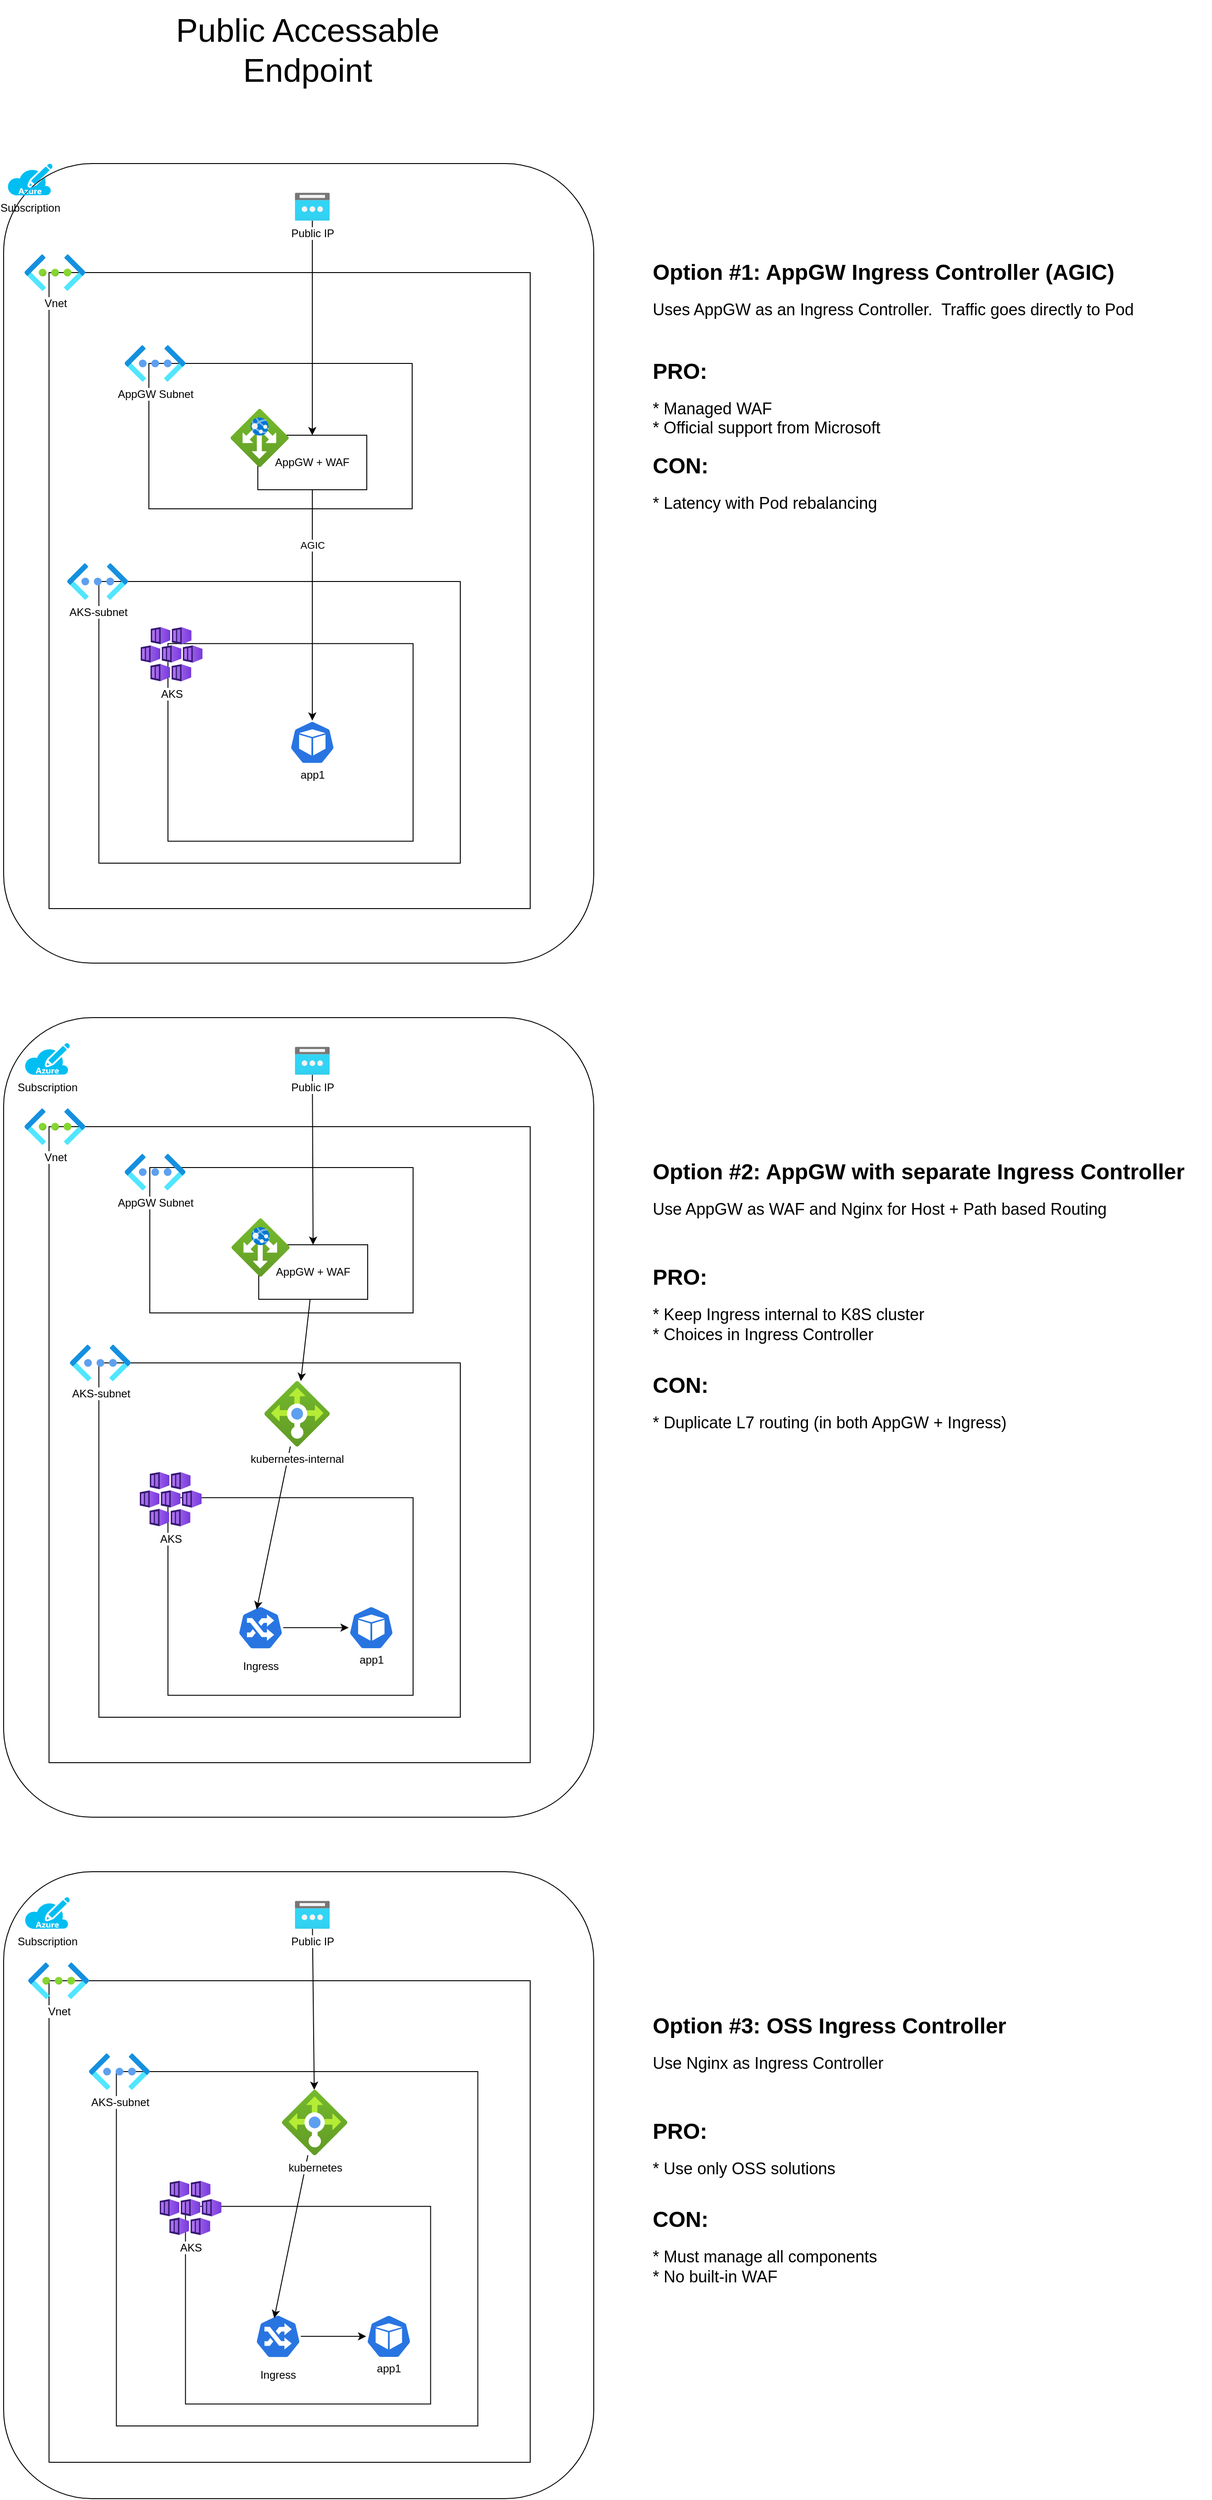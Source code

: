 <mxfile>
    <diagram id="LvgB7MAMjTjnmNcJnk4d" name="Page-1">
        <mxGraphModel dx="1741" dy="591" grid="1" gridSize="10" guides="1" tooltips="1" connect="1" arrows="1" fold="1" page="1" pageScale="1" pageWidth="850" pageHeight="1100" math="0" shadow="0">
            <root>
                <mxCell id="0"/>
                <mxCell id="1" parent="0"/>
                <mxCell id="3" value="" style="rounded=1;whiteSpace=wrap;html=1;" parent="1" vertex="1">
                    <mxGeometry x="-670" y="400" width="650" height="880" as="geometry"/>
                </mxCell>
                <mxCell id="4" value="Subscription" style="verticalLabelPosition=bottom;html=1;verticalAlign=top;align=center;strokeColor=none;fillColor=#00BEF2;shape=mxgraph.azure.azure_subscription;" parent="1" vertex="1">
                    <mxGeometry x="-666" y="400" width="50" height="35" as="geometry"/>
                </mxCell>
                <mxCell id="5" value="" style="whiteSpace=wrap;html=1;" parent="1" vertex="1">
                    <mxGeometry x="-620" y="520" width="530" height="700" as="geometry"/>
                </mxCell>
                <mxCell id="6" value="Vnet" style="aspect=fixed;html=1;points=[];align=center;image;fontSize=12;image=img/lib/azure2/networking/Virtual_Networks.svg;" parent="1" vertex="1">
                    <mxGeometry x="-647" y="500" width="67" height="40" as="geometry"/>
                </mxCell>
                <mxCell id="9" value="" style="whiteSpace=wrap;html=1;" parent="1" vertex="1">
                    <mxGeometry x="-510" y="620" width="290" height="160" as="geometry"/>
                </mxCell>
                <mxCell id="10" value="AppGW Subnet" style="aspect=fixed;html=1;points=[];align=center;image;fontSize=12;image=img/lib/azure2/networking/Virtual_Networks_Classic.svg;" parent="1" vertex="1">
                    <mxGeometry x="-536.7" y="600" width="67" height="40" as="geometry"/>
                </mxCell>
                <mxCell id="14" value="" style="group" parent="1" vertex="1" connectable="0">
                    <mxGeometry x="-597" y="880" width="670" height="290" as="geometry"/>
                </mxCell>
                <mxCell id="15" value="" style="whiteSpace=wrap;html=1;" parent="14" vertex="1">
                    <mxGeometry x="31.9" y="-20" width="398.1" height="310" as="geometry"/>
                </mxCell>
                <mxCell id="16" value="" style="group" parent="14" vertex="1" connectable="0">
                    <mxGeometry x="78" y="12.083" width="560" height="253.75" as="geometry"/>
                </mxCell>
                <mxCell id="17" value="" style="whiteSpace=wrap;html=1;" parent="16" vertex="1">
                    <mxGeometry x="30" y="36.25" width="270" height="217.5" as="geometry"/>
                </mxCell>
                <mxCell id="23" value="&lt;br&gt;&lt;br&gt;&lt;br&gt;&lt;br&gt;&lt;br&gt;app1" style="sketch=0;html=1;dashed=0;whitespace=wrap;fillColor=#2875E2;strokeColor=#ffffff;points=[[0.005,0.63,0],[0.1,0.2,0],[0.9,0.2,0],[0.5,0,0],[0.995,0.63,0],[0.72,0.99,0],[0.5,1,0],[0.28,0.99,0]];shape=mxgraph.kubernetes.icon;prIcon=pod" parent="16" vertex="1">
                    <mxGeometry x="164" y="120.997" width="50" height="48" as="geometry"/>
                </mxCell>
                <mxCell id="120" value="AKS" style="aspect=fixed;html=1;points=[];align=center;image;fontSize=12;image=img/lib/azure2/containers/Kubernetes_Services.svg;" parent="16" vertex="1">
                    <mxGeometry y="17.92" width="68" height="60" as="geometry"/>
                </mxCell>
                <mxCell id="27" style="edgeStyle=none;html=1;exitX=0.5;exitY=1;exitDx=0;exitDy=0;entryX=0.5;entryY=0;entryDx=0;entryDy=0;entryPerimeter=0;" parent="1" source="25" target="23" edge="1">
                    <mxGeometry relative="1" as="geometry"/>
                </mxCell>
                <mxCell id="28" value="AGIC" style="edgeLabel;html=1;align=center;verticalAlign=middle;resizable=0;points=[];" parent="27" vertex="1" connectable="0">
                    <mxGeometry x="0.027" y="4" relative="1" as="geometry">
                        <mxPoint x="-4" y="-70" as="offset"/>
                    </mxGeometry>
                </mxCell>
                <mxCell id="25" value="AppGW + WAF" style="whiteSpace=wrap;html=1;" parent="1" vertex="1">
                    <mxGeometry x="-390" y="699" width="120" height="60" as="geometry"/>
                </mxCell>
                <mxCell id="26" value="" style="aspect=fixed;html=1;points=[];align=center;image;fontSize=12;image=img/lib/azure2/networking/Application_Gateways.svg;" parent="1" vertex="1">
                    <mxGeometry x="-420" y="670" width="64" height="64" as="geometry"/>
                </mxCell>
                <mxCell id="49" style="edgeStyle=none;html=1;" parent="1" source="47" target="25" edge="1">
                    <mxGeometry relative="1" as="geometry"/>
                </mxCell>
                <mxCell id="47" value="Public IP" style="aspect=fixed;html=1;points=[];align=center;image;fontSize=12;image=img/lib/azure2/networking/Public_IP_Addresses.svg;" parent="1" vertex="1">
                    <mxGeometry x="-349.25" y="432.1" width="38.5" height="30.8" as="geometry"/>
                </mxCell>
                <mxCell id="90" value="&lt;h1&gt;Option #1: AppGW Ingress Controller (AGIC)&lt;/h1&gt;&lt;p&gt;&lt;font style=&quot;font-size: 18px&quot;&gt;Uses AppGW as an Ingress Controller.&amp;nbsp; Traffic goes directly to Pod&lt;/font&gt;&lt;/p&gt;&lt;p&gt;&lt;br&gt;&lt;/p&gt;&lt;h1&gt;PRO:&lt;/h1&gt;&lt;div&gt;&lt;font style=&quot;font-size: 18px&quot;&gt;* Managed WAF&lt;/font&gt;&lt;/div&gt;&lt;div&gt;&lt;font style=&quot;font-size: 18px&quot;&gt;* Official support from Microsoft&lt;/font&gt;&lt;/div&gt;&lt;div&gt;&lt;h1&gt;CON:&lt;/h1&gt;&lt;div&gt;&lt;font style=&quot;font-size: 18px&quot;&gt;* Latency with Pod rebalancing&lt;/font&gt;&lt;/div&gt;&lt;/div&gt;&lt;div&gt;&lt;font style=&quot;font-size: 18px&quot;&gt;&lt;br&gt;&lt;/font&gt;&lt;/div&gt;" style="text;html=1;strokeColor=none;fillColor=none;spacing=5;spacingTop=-20;whiteSpace=wrap;overflow=hidden;rounded=0;" parent="1" vertex="1">
                    <mxGeometry x="40" y="500" width="550" height="630" as="geometry"/>
                </mxCell>
                <mxCell id="111" value="&lt;h1&gt;Option #2: AppGW with separate Ingress Controller&lt;/h1&gt;&lt;p&gt;&lt;font style=&quot;font-size: 18px&quot;&gt;Use AppGW as WAF and Nginx for Host + Path based Routing&lt;/font&gt;&lt;/p&gt;&lt;p&gt;&lt;font style=&quot;font-size: 18px&quot;&gt;&lt;br&gt;&lt;/font&gt;&lt;/p&gt;&lt;h1&gt;PRO:&lt;/h1&gt;&lt;div&gt;&lt;font style=&quot;font-size: 18px&quot;&gt;* Keep Ingress internal to K8S cluster&lt;/font&gt;&lt;/div&gt;&lt;div&gt;&lt;font style=&quot;font-size: 18px&quot;&gt;* Choices in Ingress Controller&lt;/font&gt;&lt;/div&gt;&lt;div&gt;&lt;br&gt;&lt;/div&gt;&lt;p&gt;&lt;font style=&quot;font-size: 18px&quot;&gt;&lt;/font&gt;&lt;/p&gt;&lt;div&gt;&lt;h1&gt;CON:&lt;/h1&gt;&lt;div&gt;&lt;font style=&quot;font-size: 18px&quot;&gt;* Duplicate L7 routing (in both AppGW + Ingress)&lt;/font&gt;&lt;/div&gt;&lt;/div&gt;" style="text;html=1;strokeColor=none;fillColor=none;spacing=5;spacingTop=-20;whiteSpace=wrap;overflow=hidden;rounded=0;" parent="1" vertex="1">
                    <mxGeometry x="40" y="1490" width="620" height="390" as="geometry"/>
                </mxCell>
                <mxCell id="121" value="" style="rounded=1;whiteSpace=wrap;html=1;" parent="1" vertex="1">
                    <mxGeometry x="-670" y="1340" width="650" height="880" as="geometry"/>
                </mxCell>
                <mxCell id="122" value="Subscription" style="verticalLabelPosition=bottom;html=1;verticalAlign=top;align=center;strokeColor=none;fillColor=#00BEF2;shape=mxgraph.azure.azure_subscription;" parent="1" vertex="1">
                    <mxGeometry x="-647" y="1367.9" width="50" height="35" as="geometry"/>
                </mxCell>
                <mxCell id="123" value="" style="whiteSpace=wrap;html=1;" parent="1" vertex="1">
                    <mxGeometry x="-620" y="1460" width="530" height="700" as="geometry"/>
                </mxCell>
                <mxCell id="124" value="Vnet" style="aspect=fixed;html=1;points=[];align=center;image;fontSize=12;image=img/lib/azure2/networking/Virtual_Networks.svg;" parent="1" vertex="1">
                    <mxGeometry x="-647" y="1440" width="67" height="40" as="geometry"/>
                </mxCell>
                <mxCell id="125" value="" style="whiteSpace=wrap;html=1;" parent="1" vertex="1">
                    <mxGeometry x="-509" y="1505" width="290" height="160" as="geometry"/>
                </mxCell>
                <mxCell id="126" value="AppGW Subnet" style="aspect=fixed;html=1;points=[];align=center;image;fontSize=12;image=img/lib/azure2/networking/Virtual_Networks_Classic.svg;" parent="1" vertex="1">
                    <mxGeometry x="-536.7" y="1490" width="67" height="40" as="geometry"/>
                </mxCell>
                <mxCell id="127" value="" style="whiteSpace=wrap;html=1;" parent="1" vertex="1">
                    <mxGeometry x="-565.1" y="1720" width="398.1" height="390" as="geometry"/>
                </mxCell>
                <mxCell id="128" value="" style="whiteSpace=wrap;html=1;" parent="1" vertex="1">
                    <mxGeometry x="-489" y="1868.333" width="270" height="217.5" as="geometry"/>
                </mxCell>
                <mxCell id="129" value="&lt;br&gt;&lt;br&gt;&lt;br&gt;&lt;br&gt;&lt;br&gt;app1" style="sketch=0;html=1;dashed=0;whitespace=wrap;fillColor=#2875E2;strokeColor=#ffffff;points=[[0.005,0.63,0],[0.1,0.2,0],[0.9,0.2,0],[0.5,0,0],[0.995,0.63,0],[0.72,0.99,0],[0.5,1,0],[0.28,0.99,0]];shape=mxgraph.kubernetes.icon;prIcon=pod" parent="1" vertex="1">
                    <mxGeometry x="-290" y="1987.38" width="50" height="48" as="geometry"/>
                </mxCell>
                <mxCell id="130" value="AKS" style="aspect=fixed;html=1;points=[];align=center;image;fontSize=12;image=img/lib/azure2/containers/Kubernetes_Services.svg;" parent="1" vertex="1">
                    <mxGeometry x="-520" y="1840.003" width="68" height="60" as="geometry"/>
                </mxCell>
                <mxCell id="131" value="AKS-subnet" style="aspect=fixed;html=1;points=[];align=center;image;fontSize=12;image=img/lib/azure2/networking/Virtual_Networks_Classic.svg;" parent="1" vertex="1">
                    <mxGeometry x="-597" y="1700" width="67" height="40" as="geometry"/>
                </mxCell>
                <mxCell id="138" style="edgeStyle=none;html=1;" parent="1" source="134" target="112" edge="1">
                    <mxGeometry relative="1" as="geometry"/>
                </mxCell>
                <mxCell id="134" value="AppGW + WAF" style="whiteSpace=wrap;html=1;" parent="1" vertex="1">
                    <mxGeometry x="-389" y="1590" width="120" height="60" as="geometry"/>
                </mxCell>
                <mxCell id="135" value="" style="aspect=fixed;html=1;points=[];align=center;image;fontSize=12;image=img/lib/azure2/networking/Application_Gateways.svg;" parent="1" vertex="1">
                    <mxGeometry x="-419" y="1561" width="64" height="64" as="geometry"/>
                </mxCell>
                <mxCell id="136" style="edgeStyle=none;html=1;" parent="1" source="137" target="134" edge="1">
                    <mxGeometry relative="1" as="geometry"/>
                </mxCell>
                <mxCell id="137" value="Public IP" style="aspect=fixed;html=1;points=[];align=center;image;fontSize=12;image=img/lib/azure2/networking/Public_IP_Addresses.svg;" parent="1" vertex="1">
                    <mxGeometry x="-349.25" y="1372.1" width="38.5" height="30.8" as="geometry"/>
                </mxCell>
                <mxCell id="140" style="edgeStyle=none;html=1;" parent="1" source="113" target="129" edge="1">
                    <mxGeometry relative="1" as="geometry"/>
                </mxCell>
                <mxCell id="113" value="&lt;br&gt;&lt;br&gt;&lt;br&gt;&lt;br&gt;&lt;br&gt;&lt;br&gt;Ingress" style="sketch=0;html=1;dashed=0;whitespace=wrap;fillColor=#2875E2;strokeColor=#ffffff;points=[[0.005,0.63,0],[0.1,0.2,0],[0.9,0.2,0],[0.5,0,0],[0.995,0.63,0],[0.72,0.99,0],[0.5,1,0],[0.28,0.99,0]];shape=mxgraph.kubernetes.icon;prIcon=ing" parent="1" vertex="1">
                    <mxGeometry x="-412" y="1970.0" width="50" height="82.759" as="geometry"/>
                </mxCell>
                <mxCell id="139" style="edgeStyle=none;html=1;entryX=0.415;entryY=0.258;entryDx=0;entryDy=0;entryPerimeter=0;" parent="1" source="112" target="113" edge="1">
                    <mxGeometry relative="1" as="geometry"/>
                </mxCell>
                <mxCell id="112" value="kubernetes-internal" style="aspect=fixed;html=1;points=[];align=center;image;fontSize=12;image=img/lib/azure2/networking/Load_Balancers.svg;" parent="1" vertex="1">
                    <mxGeometry x="-382.75" y="1740" width="72" height="72" as="geometry"/>
                </mxCell>
                <mxCell id="141" value="&lt;h1&gt;Option #3: OSS Ingress Controller&lt;/h1&gt;&lt;p&gt;&lt;font style=&quot;font-size: 18px&quot;&gt;Use Nginx as Ingress Controller&lt;/font&gt;&lt;/p&gt;&lt;p&gt;&lt;font style=&quot;font-size: 18px&quot;&gt;&lt;br&gt;&lt;/font&gt;&lt;/p&gt;&lt;h1&gt;PRO:&lt;/h1&gt;&lt;div&gt;&lt;font style=&quot;font-size: 18px&quot;&gt;* Use only OSS solutions&lt;/font&gt;&lt;/div&gt;&lt;div&gt;&lt;br&gt;&lt;/div&gt;&lt;p&gt;&lt;font style=&quot;font-size: 18px&quot;&gt;&lt;/font&gt;&lt;/p&gt;&lt;p&gt;&lt;font style=&quot;font-size: 18px&quot;&gt;&lt;/font&gt;&lt;/p&gt;&lt;div&gt;&lt;h1&gt;CON:&lt;/h1&gt;&lt;div&gt;&lt;font style=&quot;font-size: 18px&quot;&gt;* Must manage all components&lt;/font&gt;&lt;/div&gt;&lt;/div&gt;&lt;div&gt;&lt;font style=&quot;font-size: 18px&quot;&gt;* No built-in WAF&lt;/font&gt;&lt;/div&gt;" style="text;html=1;strokeColor=none;fillColor=none;spacing=5;spacingTop=-20;whiteSpace=wrap;overflow=hidden;rounded=0;" parent="1" vertex="1">
                    <mxGeometry x="40" y="2430" width="530" height="440" as="geometry"/>
                </mxCell>
                <mxCell id="142" value="" style="rounded=1;whiteSpace=wrap;html=1;" parent="1" vertex="1">
                    <mxGeometry x="-670" y="2280" width="650" height="690" as="geometry"/>
                </mxCell>
                <mxCell id="143" value="Subscription" style="verticalLabelPosition=bottom;html=1;verticalAlign=top;align=center;strokeColor=none;fillColor=#00BEF2;shape=mxgraph.azure.azure_subscription;" parent="1" vertex="1">
                    <mxGeometry x="-647" y="2307.9" width="50" height="35" as="geometry"/>
                </mxCell>
                <mxCell id="144" value="" style="whiteSpace=wrap;html=1;" parent="1" vertex="1">
                    <mxGeometry x="-620" y="2400" width="530" height="530" as="geometry"/>
                </mxCell>
                <mxCell id="145" value="Vnet" style="aspect=fixed;html=1;points=[];align=center;image;fontSize=12;image=img/lib/azure2/networking/Virtual_Networks.svg;" parent="1" vertex="1">
                    <mxGeometry x="-643" y="2380" width="67" height="40" as="geometry"/>
                </mxCell>
                <mxCell id="148" value="" style="whiteSpace=wrap;html=1;" parent="1" vertex="1">
                    <mxGeometry x="-545.8" y="2500" width="398.1" height="390" as="geometry"/>
                </mxCell>
                <mxCell id="149" value="" style="whiteSpace=wrap;html=1;" parent="1" vertex="1">
                    <mxGeometry x="-469.7" y="2648.333" width="270" height="217.5" as="geometry"/>
                </mxCell>
                <mxCell id="150" value="&lt;br&gt;&lt;br&gt;&lt;br&gt;&lt;br&gt;&lt;br&gt;app1" style="sketch=0;html=1;dashed=0;whitespace=wrap;fillColor=#2875E2;strokeColor=#ffffff;points=[[0.005,0.63,0],[0.1,0.2,0],[0.9,0.2,0],[0.5,0,0],[0.995,0.63,0],[0.72,0.99,0],[0.5,1,0],[0.28,0.99,0]];shape=mxgraph.kubernetes.icon;prIcon=pod" parent="1" vertex="1">
                    <mxGeometry x="-270.7" y="2767.38" width="50" height="48" as="geometry"/>
                </mxCell>
                <mxCell id="151" value="AKS" style="aspect=fixed;html=1;points=[];align=center;image;fontSize=12;image=img/lib/azure2/containers/Kubernetes_Services.svg;" parent="1" vertex="1">
                    <mxGeometry x="-498.1" y="2620.003" width="68" height="60" as="geometry"/>
                </mxCell>
                <mxCell id="152" value="AKS-subnet" style="aspect=fixed;html=1;points=[];align=center;image;fontSize=12;image=img/lib/azure2/networking/Virtual_Networks_Classic.svg;" parent="1" vertex="1">
                    <mxGeometry x="-576.0" y="2480" width="67" height="40" as="geometry"/>
                </mxCell>
                <mxCell id="162" style="edgeStyle=none;html=1;" parent="1" source="157" target="161" edge="1">
                    <mxGeometry relative="1" as="geometry"/>
                </mxCell>
                <mxCell id="157" value="Public IP" style="aspect=fixed;html=1;points=[];align=center;image;fontSize=12;image=img/lib/azure2/networking/Public_IP_Addresses.svg;" parent="1" vertex="1">
                    <mxGeometry x="-349.25" y="2312.1" width="38.5" height="30.8" as="geometry"/>
                </mxCell>
                <mxCell id="158" style="edgeStyle=none;html=1;" parent="1" source="159" target="150" edge="1">
                    <mxGeometry relative="1" as="geometry"/>
                </mxCell>
                <mxCell id="159" value="&lt;br&gt;&lt;br&gt;&lt;br&gt;&lt;br&gt;&lt;br&gt;&lt;br&gt;Ingress" style="sketch=0;html=1;dashed=0;whitespace=wrap;fillColor=#2875E2;strokeColor=#ffffff;points=[[0.005,0.63,0],[0.1,0.2,0],[0.9,0.2,0],[0.5,0,0],[0.995,0.63,0],[0.72,0.99,0],[0.5,1,0],[0.28,0.99,0]];shape=mxgraph.kubernetes.icon;prIcon=ing" parent="1" vertex="1">
                    <mxGeometry x="-392.7" y="2750.0" width="50" height="82.759" as="geometry"/>
                </mxCell>
                <mxCell id="160" style="edgeStyle=none;html=1;entryX=0.415;entryY=0.258;entryDx=0;entryDy=0;entryPerimeter=0;" parent="1" source="161" target="159" edge="1">
                    <mxGeometry relative="1" as="geometry"/>
                </mxCell>
                <mxCell id="161" value="kubernetes" style="aspect=fixed;html=1;points=[];align=center;image;fontSize=12;image=img/lib/azure2/networking/Load_Balancers.svg;" parent="1" vertex="1">
                    <mxGeometry x="-363.45" y="2520" width="72" height="72" as="geometry"/>
                </mxCell>
                <mxCell id="29" value="AKS-subnet" style="aspect=fixed;html=1;points=[];align=center;image;fontSize=12;image=img/lib/azure2/networking/Virtual_Networks_Classic.svg;" parent="1" vertex="1">
                    <mxGeometry x="-600" y="840" width="67" height="40" as="geometry"/>
                </mxCell>
                <mxCell id="X9wHMNBuJ6IvNEV33tiO-162" value="&lt;font style=&quot;font-size: 36px&quot;&gt;Public Accessable&lt;br&gt;Endpoint&lt;br&gt;&lt;/font&gt;" style="text;html=1;strokeColor=none;fillColor=none;align=center;verticalAlign=middle;whiteSpace=wrap;rounded=0;" parent="1" vertex="1">
                    <mxGeometry x="-649.7" y="220" width="630" height="110" as="geometry"/>
                </mxCell>
            </root>
        </mxGraphModel>
    </diagram>
</mxfile>
